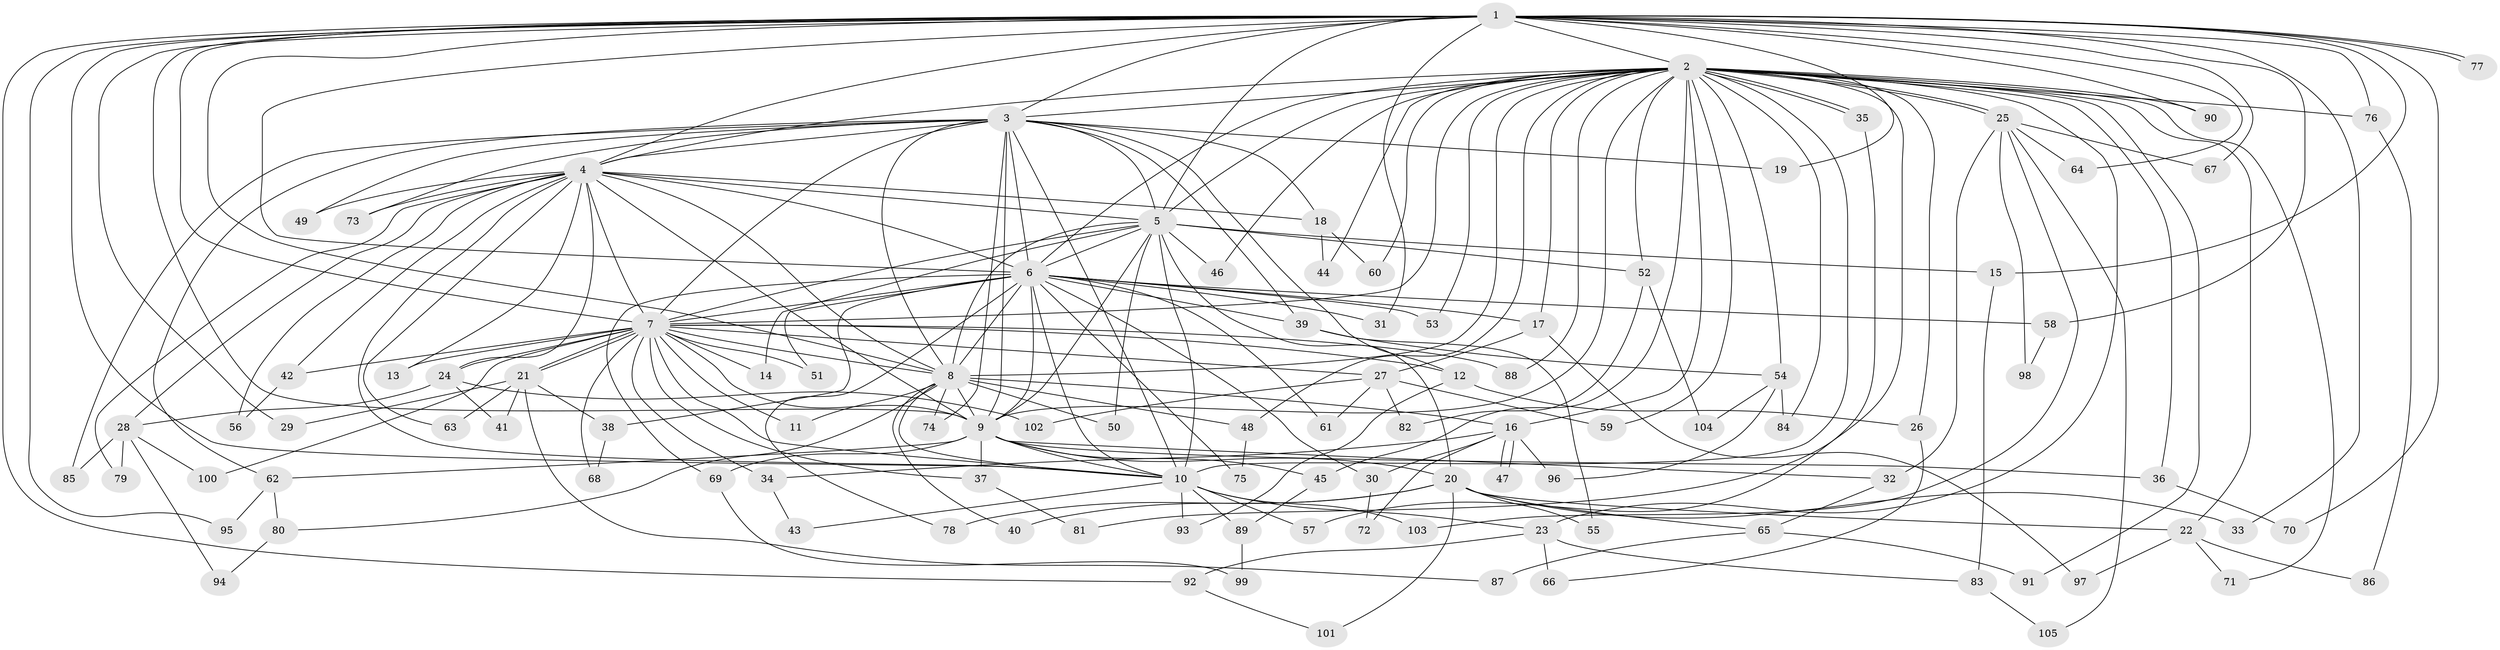 // Generated by graph-tools (version 1.1) at 2025/13/03/09/25 04:13:43]
// undirected, 105 vertices, 235 edges
graph export_dot {
graph [start="1"]
  node [color=gray90,style=filled];
  1;
  2;
  3;
  4;
  5;
  6;
  7;
  8;
  9;
  10;
  11;
  12;
  13;
  14;
  15;
  16;
  17;
  18;
  19;
  20;
  21;
  22;
  23;
  24;
  25;
  26;
  27;
  28;
  29;
  30;
  31;
  32;
  33;
  34;
  35;
  36;
  37;
  38;
  39;
  40;
  41;
  42;
  43;
  44;
  45;
  46;
  47;
  48;
  49;
  50;
  51;
  52;
  53;
  54;
  55;
  56;
  57;
  58;
  59;
  60;
  61;
  62;
  63;
  64;
  65;
  66;
  67;
  68;
  69;
  70;
  71;
  72;
  73;
  74;
  75;
  76;
  77;
  78;
  79;
  80;
  81;
  82;
  83;
  84;
  85;
  86;
  87;
  88;
  89;
  90;
  91;
  92;
  93;
  94;
  95;
  96;
  97;
  98;
  99;
  100;
  101;
  102;
  103;
  104;
  105;
  1 -- 2;
  1 -- 3;
  1 -- 4;
  1 -- 5;
  1 -- 6;
  1 -- 7;
  1 -- 8;
  1 -- 9;
  1 -- 10;
  1 -- 15;
  1 -- 19;
  1 -- 29;
  1 -- 31;
  1 -- 33;
  1 -- 58;
  1 -- 64;
  1 -- 67;
  1 -- 70;
  1 -- 76;
  1 -- 77;
  1 -- 77;
  1 -- 90;
  1 -- 92;
  1 -- 95;
  2 -- 3;
  2 -- 4;
  2 -- 5;
  2 -- 6;
  2 -- 7;
  2 -- 8;
  2 -- 9;
  2 -- 10;
  2 -- 16;
  2 -- 17;
  2 -- 22;
  2 -- 23;
  2 -- 25;
  2 -- 25;
  2 -- 26;
  2 -- 35;
  2 -- 35;
  2 -- 36;
  2 -- 44;
  2 -- 45;
  2 -- 46;
  2 -- 48;
  2 -- 52;
  2 -- 53;
  2 -- 54;
  2 -- 59;
  2 -- 60;
  2 -- 71;
  2 -- 76;
  2 -- 81;
  2 -- 84;
  2 -- 88;
  2 -- 90;
  2 -- 91;
  3 -- 4;
  3 -- 5;
  3 -- 6;
  3 -- 7;
  3 -- 8;
  3 -- 9;
  3 -- 10;
  3 -- 12;
  3 -- 18;
  3 -- 19;
  3 -- 39;
  3 -- 49;
  3 -- 62;
  3 -- 73;
  3 -- 74;
  3 -- 85;
  4 -- 5;
  4 -- 6;
  4 -- 7;
  4 -- 8;
  4 -- 9;
  4 -- 10;
  4 -- 13;
  4 -- 18;
  4 -- 24;
  4 -- 28;
  4 -- 42;
  4 -- 49;
  4 -- 56;
  4 -- 63;
  4 -- 73;
  4 -- 79;
  5 -- 6;
  5 -- 7;
  5 -- 8;
  5 -- 9;
  5 -- 10;
  5 -- 14;
  5 -- 15;
  5 -- 20;
  5 -- 46;
  5 -- 50;
  5 -- 52;
  6 -- 7;
  6 -- 8;
  6 -- 9;
  6 -- 10;
  6 -- 17;
  6 -- 30;
  6 -- 31;
  6 -- 38;
  6 -- 39;
  6 -- 51;
  6 -- 53;
  6 -- 58;
  6 -- 61;
  6 -- 69;
  6 -- 75;
  6 -- 78;
  7 -- 8;
  7 -- 9;
  7 -- 10;
  7 -- 11;
  7 -- 12;
  7 -- 13;
  7 -- 14;
  7 -- 21;
  7 -- 21;
  7 -- 24;
  7 -- 27;
  7 -- 34;
  7 -- 37;
  7 -- 42;
  7 -- 51;
  7 -- 68;
  7 -- 88;
  7 -- 100;
  8 -- 9;
  8 -- 10;
  8 -- 11;
  8 -- 16;
  8 -- 40;
  8 -- 48;
  8 -- 50;
  8 -- 74;
  8 -- 80;
  9 -- 10;
  9 -- 20;
  9 -- 32;
  9 -- 36;
  9 -- 37;
  9 -- 45;
  9 -- 62;
  9 -- 69;
  10 -- 23;
  10 -- 43;
  10 -- 57;
  10 -- 89;
  10 -- 93;
  10 -- 103;
  12 -- 26;
  12 -- 93;
  15 -- 83;
  16 -- 30;
  16 -- 34;
  16 -- 47;
  16 -- 47;
  16 -- 72;
  16 -- 96;
  17 -- 27;
  17 -- 97;
  18 -- 44;
  18 -- 60;
  20 -- 22;
  20 -- 33;
  20 -- 40;
  20 -- 55;
  20 -- 65;
  20 -- 78;
  20 -- 101;
  21 -- 29;
  21 -- 38;
  21 -- 41;
  21 -- 63;
  21 -- 87;
  22 -- 71;
  22 -- 86;
  22 -- 97;
  23 -- 66;
  23 -- 83;
  23 -- 92;
  24 -- 28;
  24 -- 41;
  24 -- 102;
  25 -- 32;
  25 -- 64;
  25 -- 67;
  25 -- 98;
  25 -- 103;
  25 -- 105;
  26 -- 66;
  27 -- 59;
  27 -- 61;
  27 -- 82;
  27 -- 102;
  28 -- 79;
  28 -- 85;
  28 -- 94;
  28 -- 100;
  30 -- 72;
  32 -- 65;
  34 -- 43;
  35 -- 57;
  36 -- 70;
  37 -- 81;
  38 -- 68;
  39 -- 54;
  39 -- 55;
  42 -- 56;
  45 -- 89;
  48 -- 75;
  52 -- 82;
  52 -- 104;
  54 -- 84;
  54 -- 96;
  54 -- 104;
  58 -- 98;
  62 -- 80;
  62 -- 95;
  65 -- 87;
  65 -- 91;
  69 -- 99;
  76 -- 86;
  80 -- 94;
  83 -- 105;
  89 -- 99;
  92 -- 101;
}

